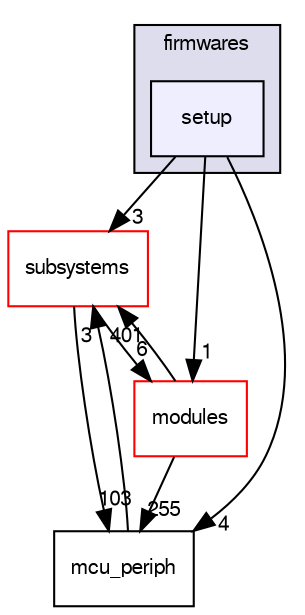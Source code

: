 digraph "sw/airborne/firmwares/setup" {
  compound=true
  node [ fontsize="10", fontname="FreeSans"];
  edge [ labelfontsize="10", labelfontname="FreeSans"];
  subgraph clusterdir_e7d2494544042a787a6ee70a779a5e07 {
    graph [ bgcolor="#ddddee", pencolor="black", label="firmwares" fontname="FreeSans", fontsize="10", URL="dir_e7d2494544042a787a6ee70a779a5e07.html"]
  dir_38ba296eae9b9ece8d4ed735450fba0a [shape=box, label="setup", style="filled", fillcolor="#eeeeff", pencolor="black", URL="dir_38ba296eae9b9ece8d4ed735450fba0a.html"];
  }
  dir_12d6ec7aac5a4a9b8cee17e35022d7c7 [shape=box label="subsystems" fillcolor="white" style="filled" color="red" URL="dir_12d6ec7aac5a4a9b8cee17e35022d7c7.html"];
  dir_1ca43f6a116d741d80fb1d0555a2b198 [shape=box label="mcu_periph" URL="dir_1ca43f6a116d741d80fb1d0555a2b198.html"];
  dir_c2abcdd6ccb39c3582929c0e3f5651c2 [shape=box label="modules" fillcolor="white" style="filled" color="red" URL="dir_c2abcdd6ccb39c3582929c0e3f5651c2.html"];
  dir_12d6ec7aac5a4a9b8cee17e35022d7c7->dir_1ca43f6a116d741d80fb1d0555a2b198 [headlabel="103", labeldistance=1.5 headhref="dir_000051_000120.html"];
  dir_12d6ec7aac5a4a9b8cee17e35022d7c7->dir_c2abcdd6ccb39c3582929c0e3f5651c2 [headlabel="6", labeldistance=1.5 headhref="dir_000051_000046.html"];
  dir_38ba296eae9b9ece8d4ed735450fba0a->dir_12d6ec7aac5a4a9b8cee17e35022d7c7 [headlabel="3", labeldistance=1.5 headhref="dir_000116_000051.html"];
  dir_38ba296eae9b9ece8d4ed735450fba0a->dir_1ca43f6a116d741d80fb1d0555a2b198 [headlabel="4", labeldistance=1.5 headhref="dir_000116_000120.html"];
  dir_38ba296eae9b9ece8d4ed735450fba0a->dir_c2abcdd6ccb39c3582929c0e3f5651c2 [headlabel="1", labeldistance=1.5 headhref="dir_000116_000046.html"];
  dir_1ca43f6a116d741d80fb1d0555a2b198->dir_12d6ec7aac5a4a9b8cee17e35022d7c7 [headlabel="3", labeldistance=1.5 headhref="dir_000120_000051.html"];
  dir_c2abcdd6ccb39c3582929c0e3f5651c2->dir_12d6ec7aac5a4a9b8cee17e35022d7c7 [headlabel="401", labeldistance=1.5 headhref="dir_000046_000051.html"];
  dir_c2abcdd6ccb39c3582929c0e3f5651c2->dir_1ca43f6a116d741d80fb1d0555a2b198 [headlabel="255", labeldistance=1.5 headhref="dir_000046_000120.html"];
}
